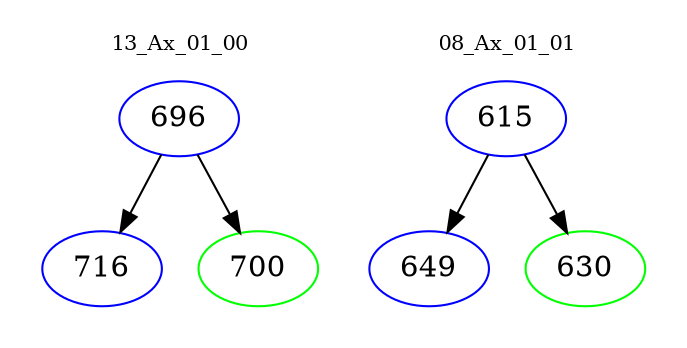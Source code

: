 digraph{
subgraph cluster_0 {
color = white
label = "13_Ax_01_00";
fontsize=10;
T0_696 [label="696", color="blue"]
T0_696 -> T0_716 [color="black"]
T0_716 [label="716", color="blue"]
T0_696 -> T0_700 [color="black"]
T0_700 [label="700", color="green"]
}
subgraph cluster_1 {
color = white
label = "08_Ax_01_01";
fontsize=10;
T1_615 [label="615", color="blue"]
T1_615 -> T1_649 [color="black"]
T1_649 [label="649", color="blue"]
T1_615 -> T1_630 [color="black"]
T1_630 [label="630", color="green"]
}
}
